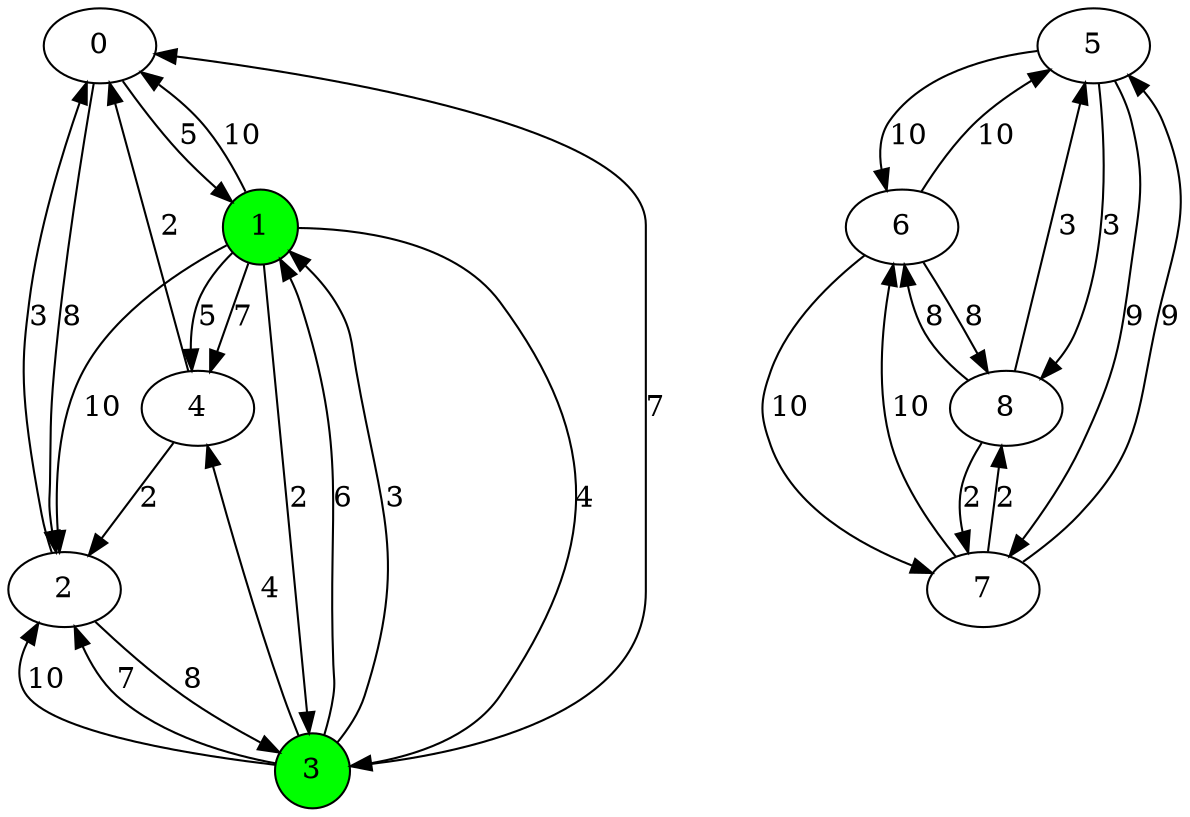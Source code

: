 digraph G {
    0;
    1 [shape=circle, style=filled, fillcolor=green];
    2;
    3 [shape=circle, style=filled, fillcolor=green];
    4;
    5;
    6;
    7;
    8;
    0 -> 1 [label="5"];
    0 -> 2 [label="8"];
    1 -> 4 [label="7"];
    1 -> 3 [label="4"];
    1 -> 0 [label="10"];
    1 -> 2 [label="10"];
    1 -> 3 [label="2"];
    1 -> 4 [label="5"];
    2 -> 3 [label="8"];
    2 -> 0 [label="3"];
    3 -> 1 [label="6"];
    3 -> 2 [label="10"];
    3 -> 0 [label="7"];
    3 -> 1 [label="3"];
    3 -> 2 [label="7"];
    3 -> 4 [label="4"];
    4 -> 2 [label="2"];
    4 -> 0 [label="2"];
    5 -> 6 [label="10"];
    5 -> 7 [label="9"];
    5 -> 8 [label="3"];
    6 -> 5 [label="10"];
    6 -> 7 [label="10"];
    6 -> 8 [label="8"];
    7 -> 5 [label="9"];
    7 -> 6 [label="10"];
    7 -> 8 [label="2"];
    8 -> 5 [label="3"];
    8 -> 6 [label="8"];
    8 -> 7 [label="2"];
}

